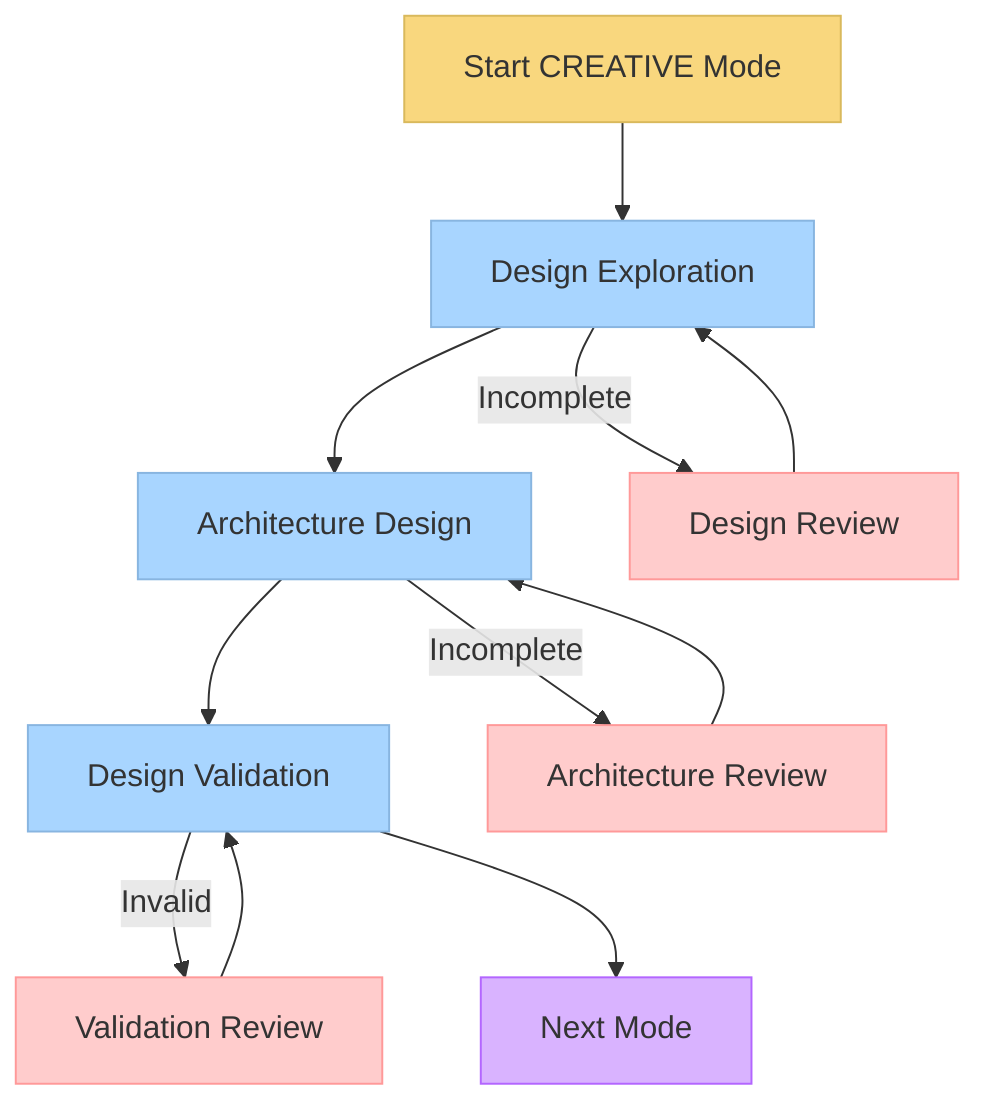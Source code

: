 graph TD
    Start[Start CREATIVE Mode] --> DesignExpl[Design Exploration]
    DesignExpl --> ArchDesign[Architecture Design]
    ArchDesign --> DesignValid[Design Validation]
    
    DesignExpl -->|Incomplete| DesignReview[Design Review]
    ArchDesign -->|Incomplete| ArchReview[Architecture Review]
    DesignValid -->|Invalid| ValidReview[Validation Review]
    
    DesignReview --> DesignExpl
    ArchReview --> ArchDesign
    ValidReview --> DesignValid
    
    DesignValid --> NextMode[Next Mode]
    
    style Start fill:#f9d77e,stroke:#d9b95c
    style DesignExpl fill:#a8d5ff,stroke:#88b5e0
    style ArchDesign fill:#a8d5ff,stroke:#88b5e0
    style DesignValid fill:#a8d5ff,stroke:#88b5e0
    style DesignReview fill:#ffcccc,stroke:#ff9999
    style ArchReview fill:#ffcccc,stroke:#ff9999
    style ValidReview fill:#ffcccc,stroke:#ff9999
    style NextMode fill:#d9b3ff,stroke:#b366ff